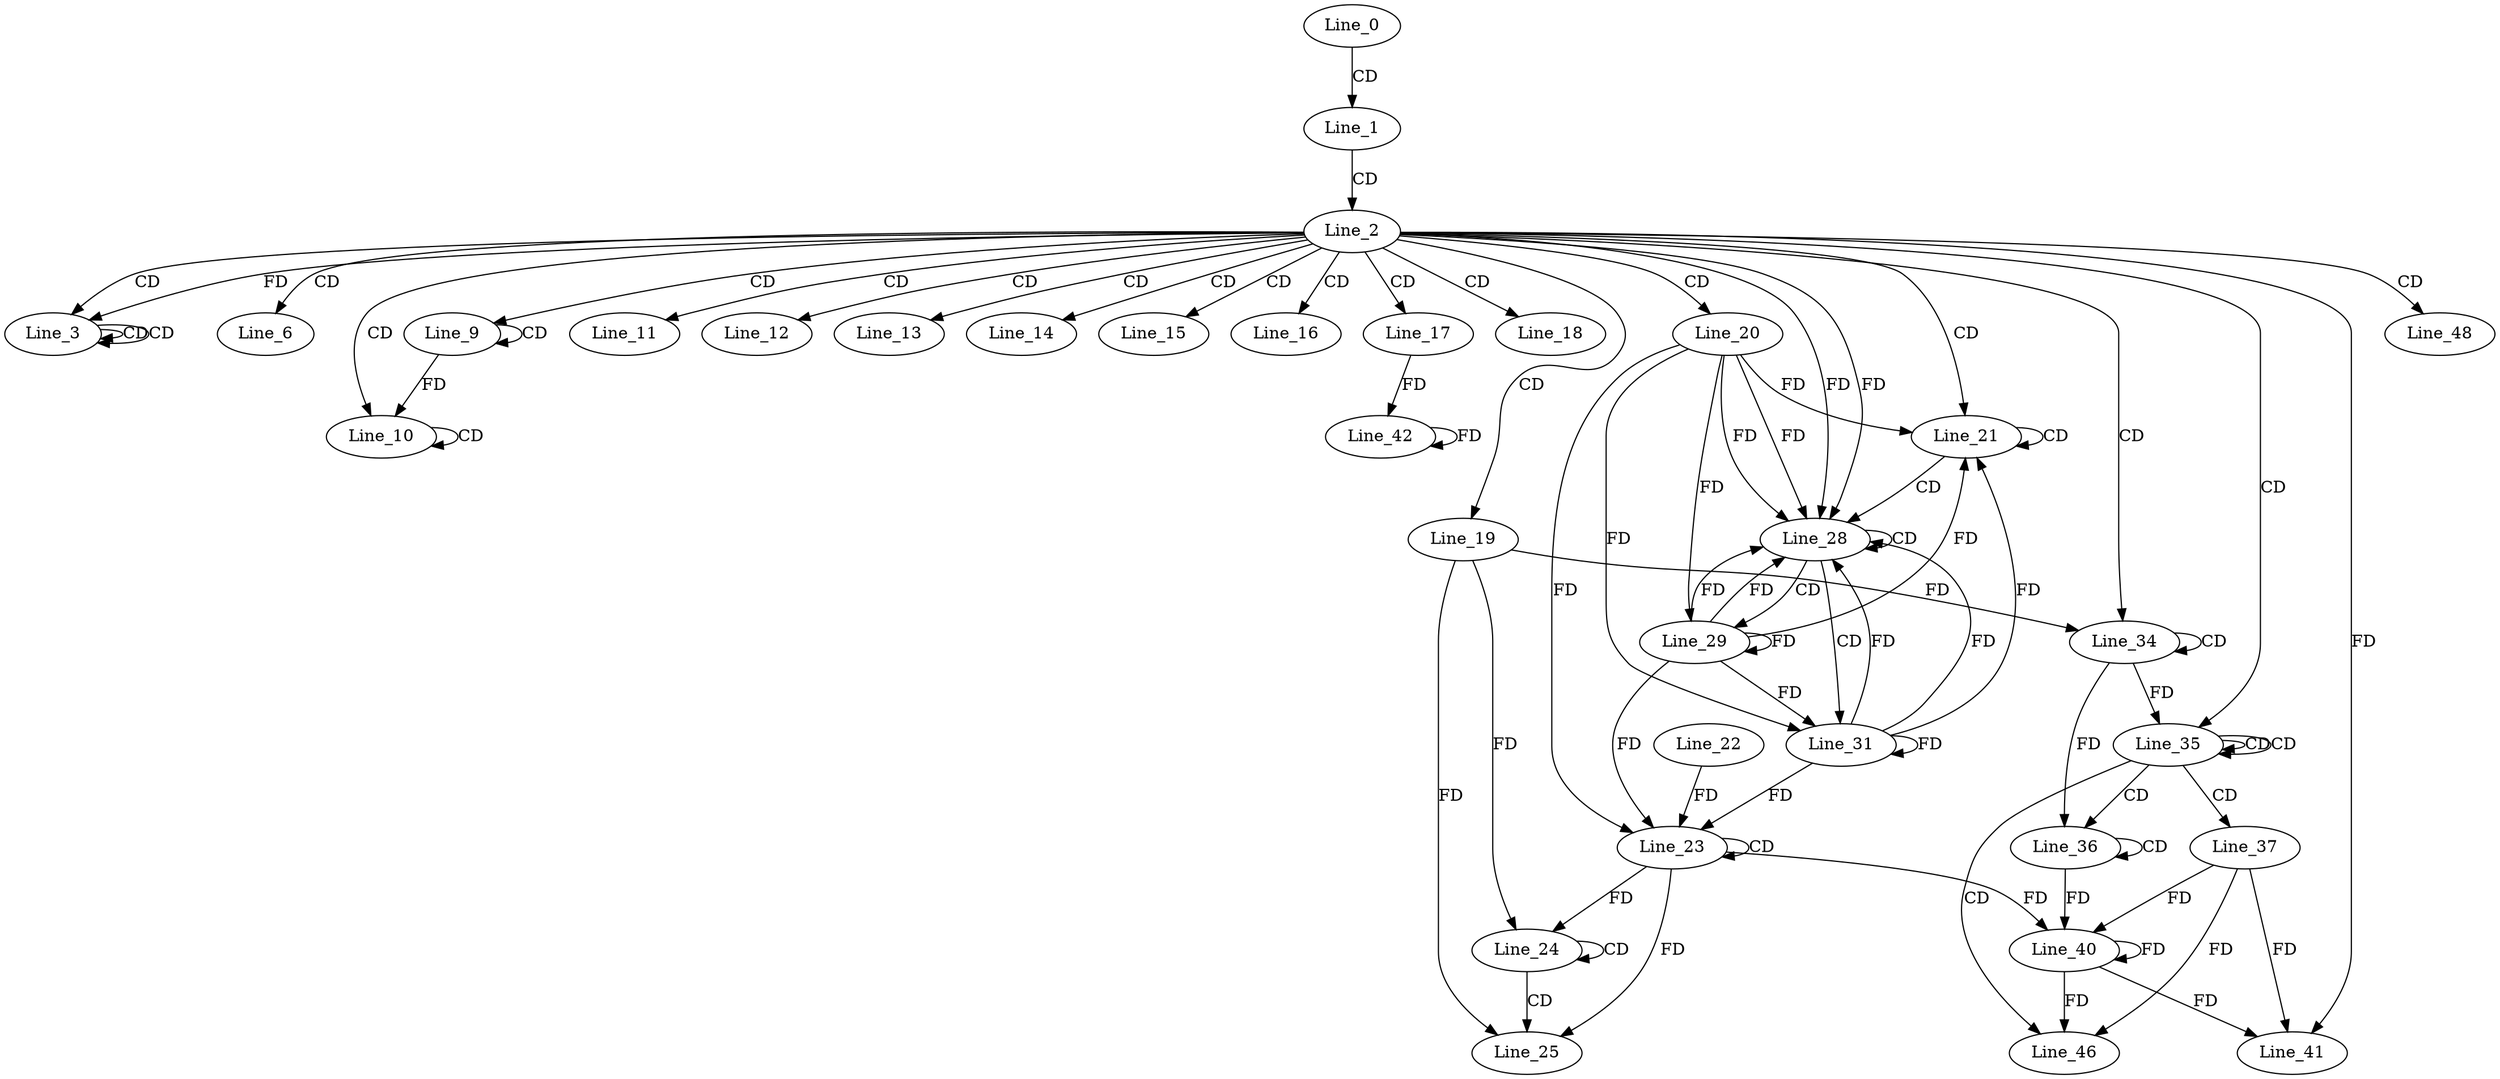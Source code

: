 digraph G {
  Line_0;
  Line_1;
  Line_2;
  Line_3;
  Line_3;
  Line_3;
  Line_6;
  Line_9;
  Line_9;
  Line_10;
  Line_10;
  Line_10;
  Line_11;
  Line_12;
  Line_13;
  Line_14;
  Line_15;
  Line_16;
  Line_17;
  Line_18;
  Line_19;
  Line_20;
  Line_21;
  Line_23;
  Line_23;
  Line_22;
  Line_24;
  Line_24;
  Line_24;
  Line_25;
  Line_28;
  Line_28;
  Line_29;
  Line_31;
  Line_31;
  Line_34;
  Line_34;
  Line_34;
  Line_35;
  Line_35;
  Line_36;
  Line_36;
  Line_37;
  Line_40;
  Line_40;
  Line_41;
  Line_42;
  Line_46;
  Line_48;
  Line_0 -> Line_1 [ label="CD" ];
  Line_1 -> Line_2 [ label="CD" ];
  Line_2 -> Line_3 [ label="CD" ];
  Line_3 -> Line_3 [ label="CD" ];
  Line_3 -> Line_3 [ label="CD" ];
  Line_2 -> Line_3 [ label="FD" ];
  Line_2 -> Line_6 [ label="CD" ];
  Line_2 -> Line_9 [ label="CD" ];
  Line_9 -> Line_9 [ label="CD" ];
  Line_2 -> Line_10 [ label="CD" ];
  Line_10 -> Line_10 [ label="CD" ];
  Line_9 -> Line_10 [ label="FD" ];
  Line_2 -> Line_11 [ label="CD" ];
  Line_2 -> Line_12 [ label="CD" ];
  Line_2 -> Line_13 [ label="CD" ];
  Line_2 -> Line_14 [ label="CD" ];
  Line_2 -> Line_15 [ label="CD" ];
  Line_2 -> Line_16 [ label="CD" ];
  Line_2 -> Line_17 [ label="CD" ];
  Line_2 -> Line_18 [ label="CD" ];
  Line_2 -> Line_19 [ label="CD" ];
  Line_2 -> Line_20 [ label="CD" ];
  Line_2 -> Line_21 [ label="CD" ];
  Line_21 -> Line_21 [ label="CD" ];
  Line_20 -> Line_21 [ label="FD" ];
  Line_23 -> Line_23 [ label="CD" ];
  Line_20 -> Line_23 [ label="FD" ];
  Line_22 -> Line_23 [ label="FD" ];
  Line_24 -> Line_24 [ label="CD" ];
  Line_19 -> Line_24 [ label="FD" ];
  Line_23 -> Line_24 [ label="FD" ];
  Line_24 -> Line_25 [ label="CD" ];
  Line_19 -> Line_25 [ label="FD" ];
  Line_23 -> Line_25 [ label="FD" ];
  Line_21 -> Line_28 [ label="CD" ];
  Line_2 -> Line_28 [ label="FD" ];
  Line_20 -> Line_28 [ label="FD" ];
  Line_28 -> Line_28 [ label="CD" ];
  Line_2 -> Line_28 [ label="FD" ];
  Line_20 -> Line_28 [ label="FD" ];
  Line_28 -> Line_29 [ label="CD" ];
  Line_29 -> Line_29 [ label="FD" ];
  Line_20 -> Line_29 [ label="FD" ];
  Line_28 -> Line_31 [ label="CD" ];
  Line_29 -> Line_31 [ label="FD" ];
  Line_31 -> Line_31 [ label="FD" ];
  Line_20 -> Line_31 [ label="FD" ];
  Line_2 -> Line_34 [ label="CD" ];
  Line_34 -> Line_34 [ label="CD" ];
  Line_19 -> Line_34 [ label="FD" ];
  Line_2 -> Line_35 [ label="CD" ];
  Line_35 -> Line_35 [ label="CD" ];
  Line_35 -> Line_35 [ label="CD" ];
  Line_34 -> Line_35 [ label="FD" ];
  Line_35 -> Line_36 [ label="CD" ];
  Line_36 -> Line_36 [ label="CD" ];
  Line_34 -> Line_36 [ label="FD" ];
  Line_35 -> Line_37 [ label="CD" ];
  Line_37 -> Line_40 [ label="FD" ];
  Line_40 -> Line_40 [ label="FD" ];
  Line_36 -> Line_40 [ label="FD" ];
  Line_23 -> Line_40 [ label="FD" ];
  Line_2 -> Line_41 [ label="FD" ];
  Line_37 -> Line_41 [ label="FD" ];
  Line_40 -> Line_41 [ label="FD" ];
  Line_42 -> Line_42 [ label="FD" ];
  Line_17 -> Line_42 [ label="FD" ];
  Line_35 -> Line_46 [ label="CD" ];
  Line_37 -> Line_46 [ label="FD" ];
  Line_40 -> Line_46 [ label="FD" ];
  Line_2 -> Line_48 [ label="CD" ];
  Line_29 -> Line_21 [ label="FD" ];
  Line_31 -> Line_21 [ label="FD" ];
  Line_29 -> Line_23 [ label="FD" ];
  Line_31 -> Line_23 [ label="FD" ];
  Line_29 -> Line_28 [ label="FD" ];
  Line_31 -> Line_28 [ label="FD" ];
  Line_29 -> Line_28 [ label="FD" ];
  Line_31 -> Line_28 [ label="FD" ];
}

